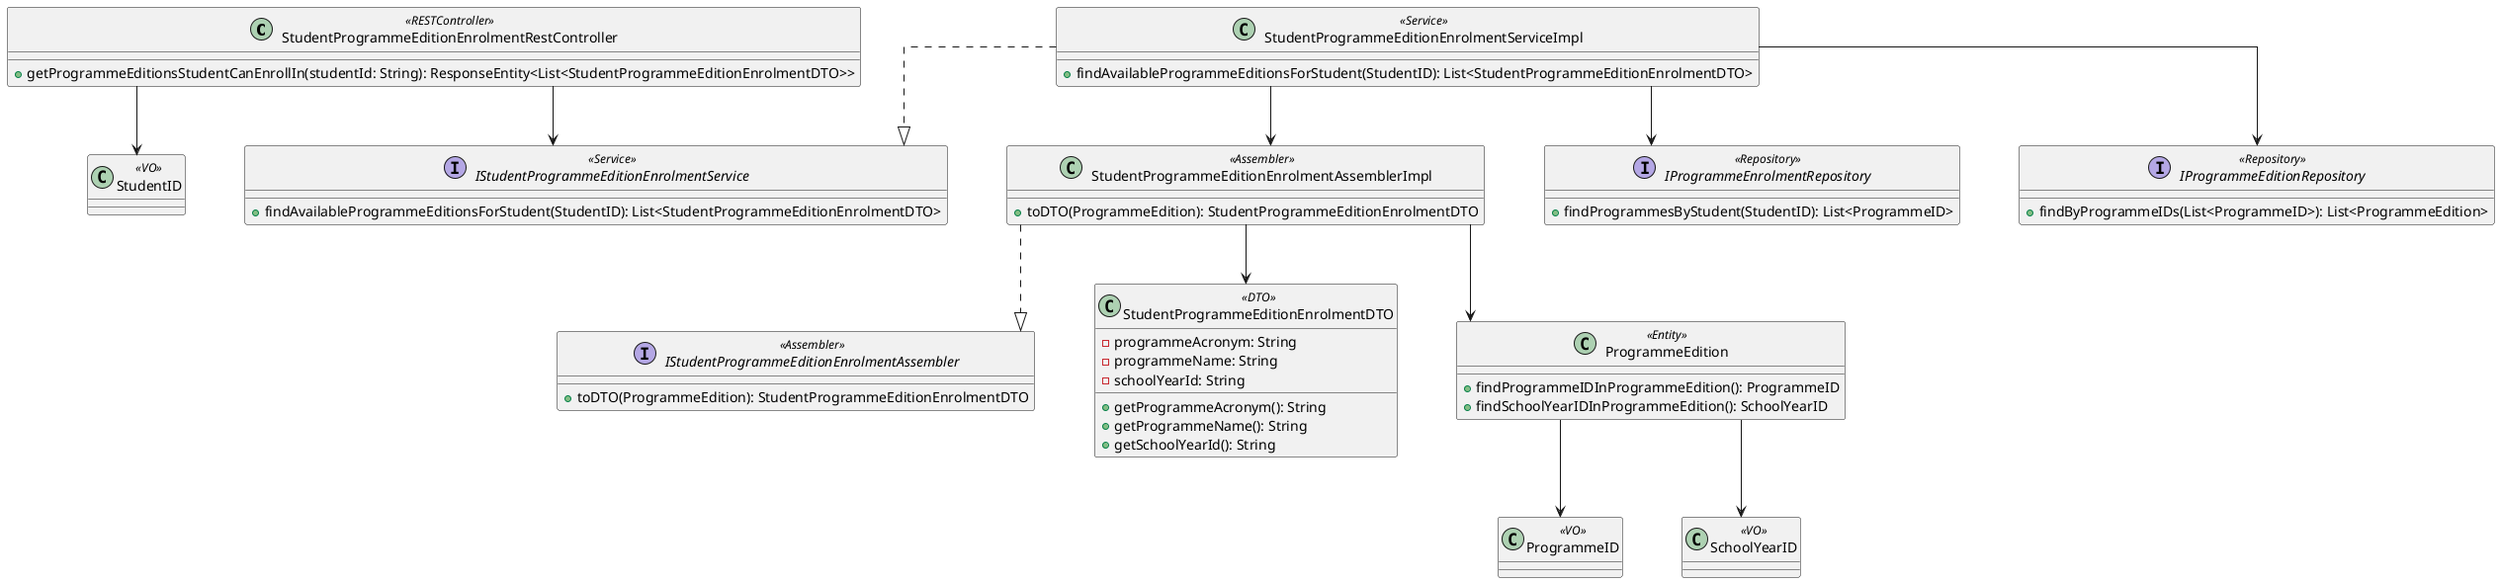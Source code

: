 @startuml

' Logical View - US17: Enrol a Student in a ProgrammeEdition

skinparam ranksep 60
skinparam nodesep 60
skinparam linetype ortho

' === CONTROLLER ===
class StudentProgrammeEditionEnrolmentRestController <<RESTController>> {
    + getProgrammeEditionsStudentCanEnrollIn(studentId: String): ResponseEntity<List<StudentProgrammeEditionEnrolmentDTO>>
}

' === SERVICE ===
interface IStudentProgrammeEditionEnrolmentService <<Service>> {
    + findAvailableProgrammeEditionsForStudent(StudentID): List<StudentProgrammeEditionEnrolmentDTO>
}

class StudentProgrammeEditionEnrolmentServiceImpl <<Service>> {
    + findAvailableProgrammeEditionsForStudent(StudentID): List<StudentProgrammeEditionEnrolmentDTO>
}

' === ASSEMBLER ===
interface IStudentProgrammeEditionEnrolmentAssembler <<Assembler>> {
    + toDTO(ProgrammeEdition): StudentProgrammeEditionEnrolmentDTO
}

class StudentProgrammeEditionEnrolmentAssemblerImpl <<Assembler>> {
    + toDTO(ProgrammeEdition): StudentProgrammeEditionEnrolmentDTO
}

' === DTO ===
class StudentProgrammeEditionEnrolmentDTO <<DTO>> {
    - programmeAcronym: String
    - programmeName: String
    - schoolYearId: String
    + getProgrammeAcronym(): String
    + getProgrammeName(): String
    + getSchoolYearId(): String
}

' === AGGREGATE ===
class ProgrammeEdition <<Entity>> {
    + findProgrammeIDInProgrammeEdition(): ProgrammeID
    + findSchoolYearIDInProgrammeEdition(): SchoolYearID
}

' === VALUE OBJECTS ===
class ProgrammeID <<VO>>
class SchoolYearID <<VO>>
class StudentID <<VO>>

' === REPOSITORIES ===
interface IProgrammeEnrolmentRepository <<Repository>> {
    + findProgrammesByStudent(StudentID): List<ProgrammeID>
}

interface IProgrammeEditionRepository <<Repository>> {
    + findByProgrammeIDs(List<ProgrammeID>): List<ProgrammeEdition>
}

' === NAVIGATIONS ===
StudentProgrammeEditionEnrolmentRestController --> IStudentProgrammeEditionEnrolmentService
StudentProgrammeEditionEnrolmentRestController --> StudentID

StudentProgrammeEditionEnrolmentServiceImpl ..|> IStudentProgrammeEditionEnrolmentService
StudentProgrammeEditionEnrolmentServiceImpl --> IProgrammeEnrolmentRepository
StudentProgrammeEditionEnrolmentServiceImpl --> IProgrammeEditionRepository
StudentProgrammeEditionEnrolmentServiceImpl --> StudentProgrammeEditionEnrolmentAssemblerImpl

StudentProgrammeEditionEnrolmentAssemblerImpl ..|> IStudentProgrammeEditionEnrolmentAssembler
StudentProgrammeEditionEnrolmentAssemblerImpl --> StudentProgrammeEditionEnrolmentDTO
StudentProgrammeEditionEnrolmentAssemblerImpl --> ProgrammeEdition
ProgrammeEdition --> ProgrammeID
ProgrammeEdition --> SchoolYearID

@enduml

